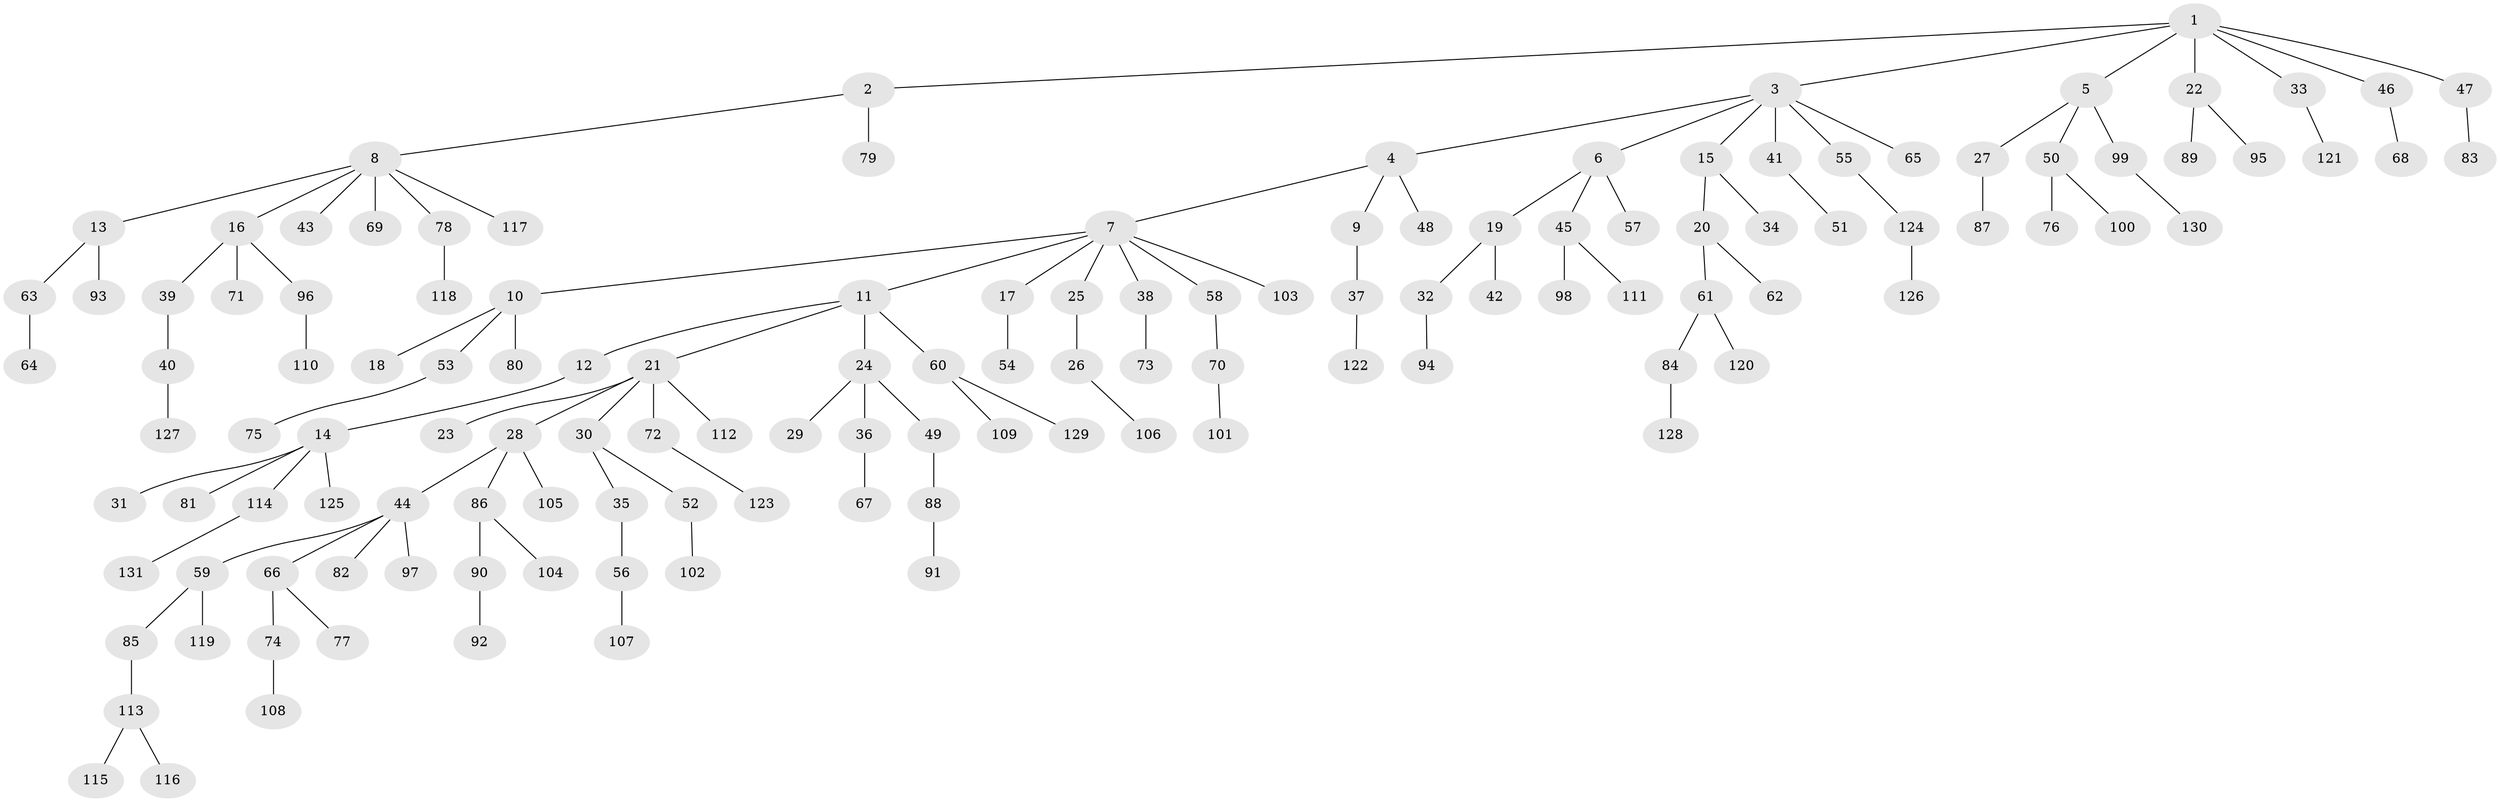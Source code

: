 // coarse degree distribution, {7: 0.021739130434782608, 2: 0.29347826086956524, 6: 0.021739130434782608, 3: 0.10869565217391304, 4: 0.03260869565217391, 5: 0.03260869565217391, 1: 0.4891304347826087}
// Generated by graph-tools (version 1.1) at 2025/51/03/04/25 22:51:42]
// undirected, 131 vertices, 130 edges
graph export_dot {
  node [color=gray90,style=filled];
  1;
  2;
  3;
  4;
  5;
  6;
  7;
  8;
  9;
  10;
  11;
  12;
  13;
  14;
  15;
  16;
  17;
  18;
  19;
  20;
  21;
  22;
  23;
  24;
  25;
  26;
  27;
  28;
  29;
  30;
  31;
  32;
  33;
  34;
  35;
  36;
  37;
  38;
  39;
  40;
  41;
  42;
  43;
  44;
  45;
  46;
  47;
  48;
  49;
  50;
  51;
  52;
  53;
  54;
  55;
  56;
  57;
  58;
  59;
  60;
  61;
  62;
  63;
  64;
  65;
  66;
  67;
  68;
  69;
  70;
  71;
  72;
  73;
  74;
  75;
  76;
  77;
  78;
  79;
  80;
  81;
  82;
  83;
  84;
  85;
  86;
  87;
  88;
  89;
  90;
  91;
  92;
  93;
  94;
  95;
  96;
  97;
  98;
  99;
  100;
  101;
  102;
  103;
  104;
  105;
  106;
  107;
  108;
  109;
  110;
  111;
  112;
  113;
  114;
  115;
  116;
  117;
  118;
  119;
  120;
  121;
  122;
  123;
  124;
  125;
  126;
  127;
  128;
  129;
  130;
  131;
  1 -- 2;
  1 -- 3;
  1 -- 5;
  1 -- 22;
  1 -- 33;
  1 -- 46;
  1 -- 47;
  2 -- 8;
  2 -- 79;
  3 -- 4;
  3 -- 6;
  3 -- 15;
  3 -- 41;
  3 -- 55;
  3 -- 65;
  4 -- 7;
  4 -- 9;
  4 -- 48;
  5 -- 27;
  5 -- 50;
  5 -- 99;
  6 -- 19;
  6 -- 45;
  6 -- 57;
  7 -- 10;
  7 -- 11;
  7 -- 17;
  7 -- 25;
  7 -- 38;
  7 -- 58;
  7 -- 103;
  8 -- 13;
  8 -- 16;
  8 -- 43;
  8 -- 69;
  8 -- 78;
  8 -- 117;
  9 -- 37;
  10 -- 18;
  10 -- 53;
  10 -- 80;
  11 -- 12;
  11 -- 21;
  11 -- 24;
  11 -- 60;
  12 -- 14;
  13 -- 63;
  13 -- 93;
  14 -- 31;
  14 -- 81;
  14 -- 114;
  14 -- 125;
  15 -- 20;
  15 -- 34;
  16 -- 39;
  16 -- 71;
  16 -- 96;
  17 -- 54;
  19 -- 32;
  19 -- 42;
  20 -- 61;
  20 -- 62;
  21 -- 23;
  21 -- 28;
  21 -- 30;
  21 -- 72;
  21 -- 112;
  22 -- 89;
  22 -- 95;
  24 -- 29;
  24 -- 36;
  24 -- 49;
  25 -- 26;
  26 -- 106;
  27 -- 87;
  28 -- 44;
  28 -- 86;
  28 -- 105;
  30 -- 35;
  30 -- 52;
  32 -- 94;
  33 -- 121;
  35 -- 56;
  36 -- 67;
  37 -- 122;
  38 -- 73;
  39 -- 40;
  40 -- 127;
  41 -- 51;
  44 -- 59;
  44 -- 66;
  44 -- 82;
  44 -- 97;
  45 -- 98;
  45 -- 111;
  46 -- 68;
  47 -- 83;
  49 -- 88;
  50 -- 76;
  50 -- 100;
  52 -- 102;
  53 -- 75;
  55 -- 124;
  56 -- 107;
  58 -- 70;
  59 -- 85;
  59 -- 119;
  60 -- 109;
  60 -- 129;
  61 -- 84;
  61 -- 120;
  63 -- 64;
  66 -- 74;
  66 -- 77;
  70 -- 101;
  72 -- 123;
  74 -- 108;
  78 -- 118;
  84 -- 128;
  85 -- 113;
  86 -- 90;
  86 -- 104;
  88 -- 91;
  90 -- 92;
  96 -- 110;
  99 -- 130;
  113 -- 115;
  113 -- 116;
  114 -- 131;
  124 -- 126;
}

